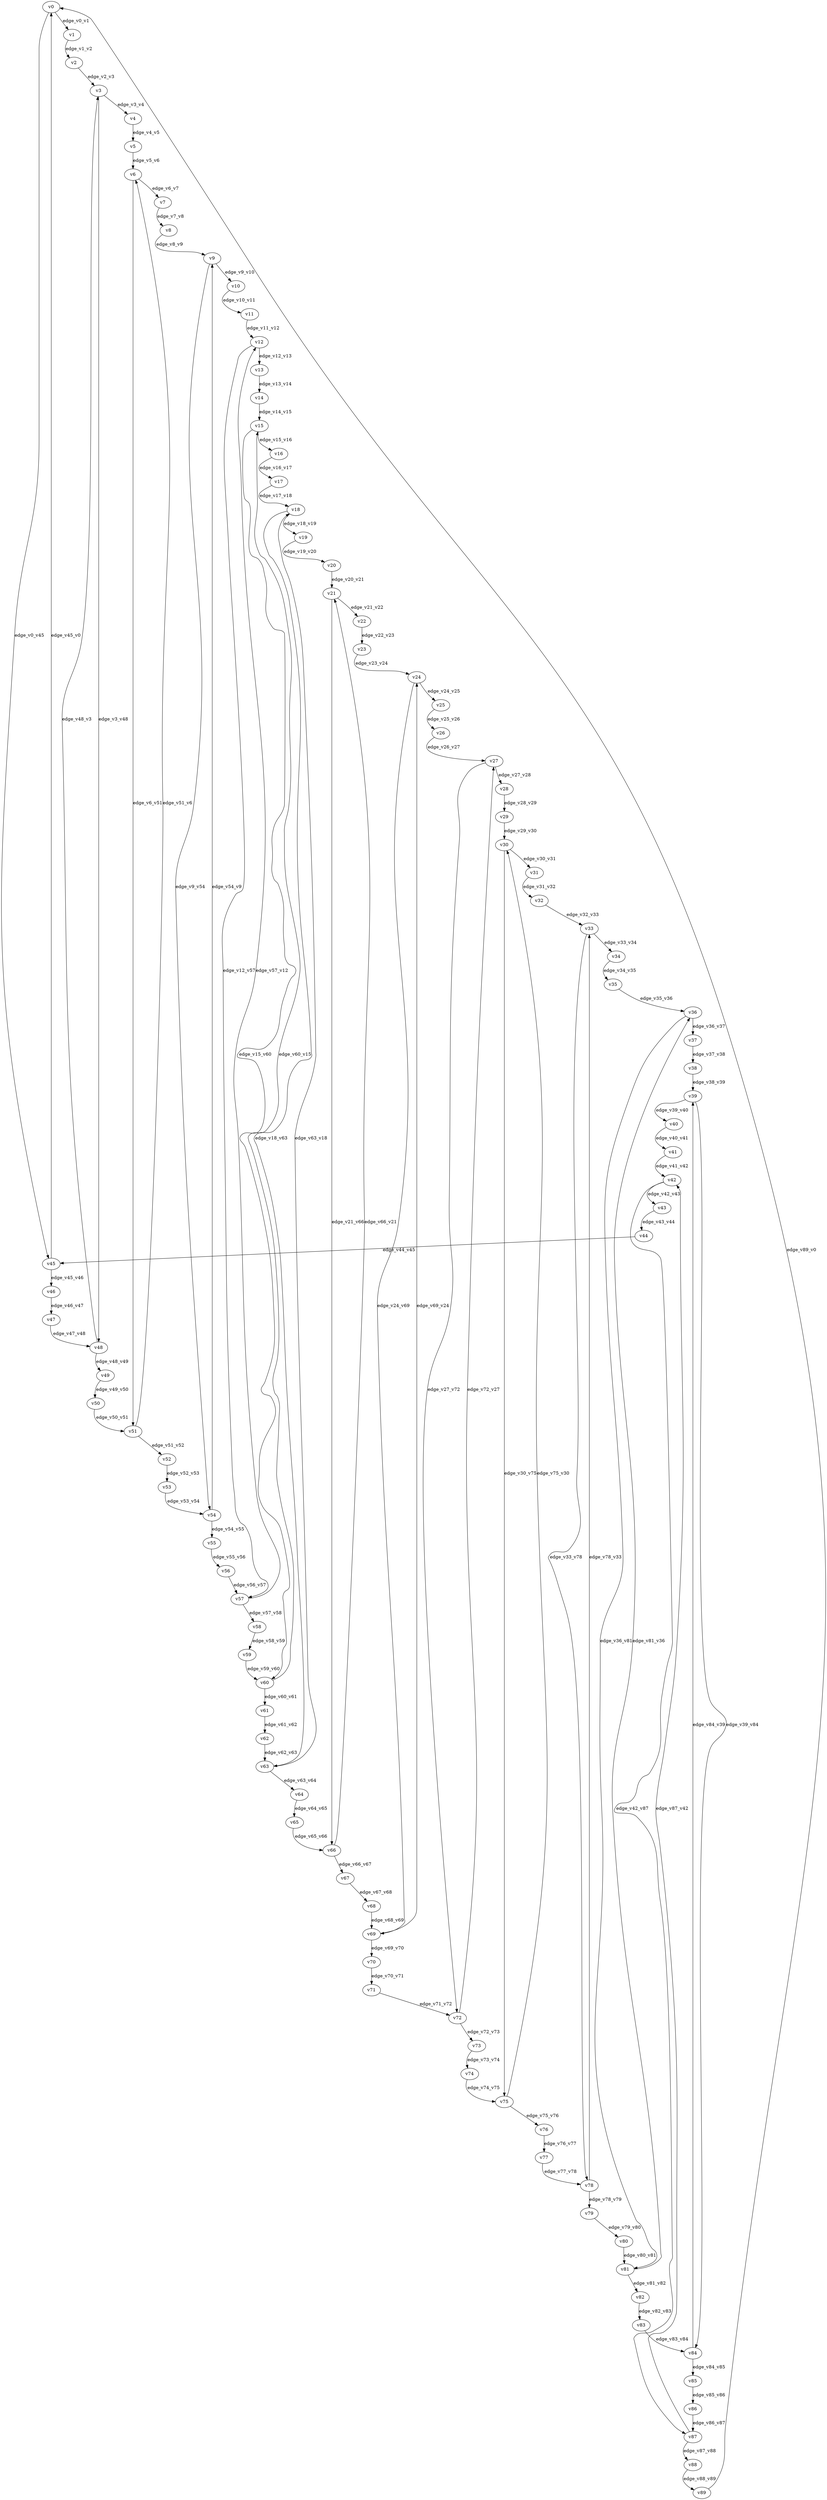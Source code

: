 digraph test121 {
    // Discounted game test case
    // Vertex properties: name [player=X]
    // Edge properties: [weight=Y, discount=Z]

    v0 [name="v0", player=0];
    v1 [name="v1", player=1];
    v2 [name="v2", player=0];
    v3 [name="v3", player=0];
    v4 [name="v4", player=1];
    v5 [name="v5", player=0];
    v6 [name="v6", player=0];
    v7 [name="v7", player=1];
    v8 [name="v8", player=0];
    v9 [name="v9", player=0];
    v10 [name="v10", player=1];
    v11 [name="v11", player=0];
    v12 [name="v12", player=0];
    v13 [name="v13", player=1];
    v14 [name="v14", player=0];
    v15 [name="v15", player=0];
    v16 [name="v16", player=1];
    v17 [name="v17", player=0];
    v18 [name="v18", player=0];
    v19 [name="v19", player=1];
    v20 [name="v20", player=0];
    v21 [name="v21", player=0];
    v22 [name="v22", player=1];
    v23 [name="v23", player=0];
    v24 [name="v24", player=0];
    v25 [name="v25", player=1];
    v26 [name="v26", player=0];
    v27 [name="v27", player=0];
    v28 [name="v28", player=1];
    v29 [name="v29", player=0];
    v30 [name="v30", player=0];
    v31 [name="v31", player=1];
    v32 [name="v32", player=0];
    v33 [name="v33", player=0];
    v34 [name="v34", player=1];
    v35 [name="v35", player=0];
    v36 [name="v36", player=0];
    v37 [name="v37", player=1];
    v38 [name="v38", player=0];
    v39 [name="v39", player=0];
    v40 [name="v40", player=1];
    v41 [name="v41", player=0];
    v42 [name="v42", player=0];
    v43 [name="v43", player=1];
    v44 [name="v44", player=0];
    v45 [name="v45", player=0];
    v46 [name="v46", player=1];
    v47 [name="v47", player=0];
    v48 [name="v48", player=0];
    v49 [name="v49", player=1];
    v50 [name="v50", player=0];
    v51 [name="v51", player=0];
    v52 [name="v52", player=1];
    v53 [name="v53", player=0];
    v54 [name="v54", player=0];
    v55 [name="v55", player=1];
    v56 [name="v56", player=0];
    v57 [name="v57", player=0];
    v58 [name="v58", player=1];
    v59 [name="v59", player=0];
    v60 [name="v60", player=0];
    v61 [name="v61", player=1];
    v62 [name="v62", player=0];
    v63 [name="v63", player=0];
    v64 [name="v64", player=1];
    v65 [name="v65", player=0];
    v66 [name="v66", player=0];
    v67 [name="v67", player=1];
    v68 [name="v68", player=0];
    v69 [name="v69", player=0];
    v70 [name="v70", player=1];
    v71 [name="v71", player=0];
    v72 [name="v72", player=0];
    v73 [name="v73", player=1];
    v74 [name="v74", player=0];
    v75 [name="v75", player=0];
    v76 [name="v76", player=1];
    v77 [name="v77", player=0];
    v78 [name="v78", player=0];
    v79 [name="v79", player=1];
    v80 [name="v80", player=0];
    v81 [name="v81", player=0];
    v82 [name="v82", player=1];
    v83 [name="v83", player=0];
    v84 [name="v84", player=0];
    v85 [name="v85", player=1];
    v86 [name="v86", player=0];
    v87 [name="v87", player=0];
    v88 [name="v88", player=1];
    v89 [name="v89", player=0];

    v0 -> v1 [label="edge_v0_v1", weight=-7.00, discount=0.873];
    v0 -> v45 [label="edge_v0_v45", weight=-8.59, discount=0.873];
    v1 -> v2 [label="edge_v1_v2", weight=-4.50, discount=0.873];
    v2 -> v3 [label="edge_v2_v3", weight=-2.00, discount=0.873];
    v3 -> v4 [label="edge_v3_v4", weight=0.50, discount=0.873];
    v3 -> v48 [label="edge_v3_v48", weight=2.88, discount=0.873];
    v4 -> v5 [label="edge_v4_v5", weight=3.00, discount=0.873];
    v5 -> v6 [label="edge_v5_v6", weight=5.50, discount=0.873];
    v6 -> v7 [label="edge_v6_v7", weight=8.00, discount=0.873];
    v6 -> v51 [label="edge_v6_v51", weight=10.42, discount=0.873];
    v7 -> v8 [label="edge_v7_v8", weight=-9.50, discount=0.873];
    v8 -> v9 [label="edge_v8_v9", weight=-7.00, discount=0.873];
    v9 -> v10 [label="edge_v9_v10", weight=-4.50, discount=0.873];
    v9 -> v54 [label="edge_v9_v54", weight=-2.39, discount=0.873];
    v10 -> v11 [label="edge_v10_v11", weight=-2.00, discount=0.873];
    v11 -> v12 [label="edge_v11_v12", weight=0.50, discount=0.873];
    v12 -> v13 [label="edge_v12_v13", weight=3.00, discount=0.873];
    v12 -> v57 [label="edge_v12_v57", weight=-0.62, discount=0.873];
    v13 -> v14 [label="edge_v13_v14", weight=5.50, discount=0.873];
    v14 -> v15 [label="edge_v14_v15", weight=8.00, discount=0.873];
    v15 -> v16 [label="edge_v15_v16", weight=-9.50, discount=0.873];
    v15 -> v60 [label="edge_v15_v60", weight=-12.11, discount=0.873];
    v16 -> v17 [label="edge_v16_v17", weight=-7.00, discount=0.873];
    v17 -> v18 [label="edge_v17_v18", weight=-4.50, discount=0.873];
    v18 -> v19 [label="edge_v18_v19", weight=-2.00, discount=0.873];
    v18 -> v63 [label="edge_v18_v63", weight=-3.15, discount=0.873];
    v19 -> v20 [label="edge_v19_v20", weight=0.50, discount=0.873];
    v20 -> v21 [label="edge_v20_v21", weight=3.00, discount=0.873];
    v21 -> v22 [label="edge_v21_v22", weight=5.50, discount=0.873];
    v21 -> v66 [label="edge_v21_v66", weight=8.72, discount=0.873];
    v22 -> v23 [label="edge_v22_v23", weight=8.00, discount=0.873];
    v23 -> v24 [label="edge_v23_v24", weight=-9.50, discount=0.873];
    v24 -> v25 [label="edge_v24_v25", weight=-7.00, discount=0.873];
    v24 -> v69 [label="edge_v24_v69", weight=-4.84, discount=0.873];
    v25 -> v26 [label="edge_v25_v26", weight=-4.50, discount=0.873];
    v26 -> v27 [label="edge_v26_v27", weight=-2.00, discount=0.873];
    v27 -> v28 [label="edge_v27_v28", weight=0.50, discount=0.873];
    v27 -> v72 [label="edge_v27_v72", weight=-0.31, discount=0.873];
    v28 -> v29 [label="edge_v28_v29", weight=3.00, discount=0.873];
    v29 -> v30 [label="edge_v29_v30", weight=5.50, discount=0.873];
    v30 -> v31 [label="edge_v30_v31", weight=8.00, discount=0.873];
    v30 -> v75 [label="edge_v30_v75", weight=11.37, discount=0.873];
    v31 -> v32 [label="edge_v31_v32", weight=-9.50, discount=0.873];
    v32 -> v33 [label="edge_v32_v33", weight=-7.00, discount=0.873];
    v33 -> v34 [label="edge_v33_v34", weight=-4.50, discount=0.873];
    v33 -> v78 [label="edge_v33_v78", weight=-2.42, discount=0.873];
    v34 -> v35 [label="edge_v34_v35", weight=-2.00, discount=0.873];
    v35 -> v36 [label="edge_v35_v36", weight=0.50, discount=0.873];
    v36 -> v37 [label="edge_v36_v37", weight=3.00, discount=0.873];
    v36 -> v81 [label="edge_v36_v81", weight=0.59, discount=0.873];
    v37 -> v38 [label="edge_v37_v38", weight=5.50, discount=0.873];
    v38 -> v39 [label="edge_v38_v39", weight=8.00, discount=0.873];
    v39 -> v40 [label="edge_v39_v40", weight=-9.50, discount=0.873];
    v39 -> v84 [label="edge_v39_v84", weight=-8.30, discount=0.873];
    v40 -> v41 [label="edge_v40_v41", weight=-7.00, discount=0.873];
    v41 -> v42 [label="edge_v41_v42", weight=-4.50, discount=0.873];
    v42 -> v43 [label="edge_v42_v43", weight=-2.00, discount=0.873];
    v42 -> v87 [label="edge_v42_v87", weight=-4.11, discount=0.873];
    v43 -> v44 [label="edge_v43_v44", weight=0.50, discount=0.873];
    v44 -> v45 [label="edge_v44_v45", weight=3.00, discount=0.873];
    v45 -> v46 [label="edge_v45_v46", weight=5.50, discount=0.873];
    v45 -> v0 [label="edge_v45_v0", weight=5.53, discount=0.873];
    v46 -> v47 [label="edge_v46_v47", weight=8.00, discount=0.873];
    v47 -> v48 [label="edge_v47_v48", weight=-9.50, discount=0.873];
    v48 -> v49 [label="edge_v48_v49", weight=-7.00, discount=0.873];
    v48 -> v3 [label="edge_v48_v3", weight=-10.21, discount=0.873];
    v49 -> v50 [label="edge_v49_v50", weight=-4.50, discount=0.873];
    v50 -> v51 [label="edge_v50_v51", weight=-2.00, discount=0.873];
    v51 -> v52 [label="edge_v51_v52", weight=0.50, discount=0.873];
    v51 -> v6 [label="edge_v51_v6", weight=-0.37, discount=0.873];
    v52 -> v53 [label="edge_v52_v53", weight=3.00, discount=0.873];
    v53 -> v54 [label="edge_v53_v54", weight=5.50, discount=0.873];
    v54 -> v55 [label="edge_v54_v55", weight=8.00, discount=0.873];
    v54 -> v9 [label="edge_v54_v9", weight=5.93, discount=0.873];
    v55 -> v56 [label="edge_v55_v56", weight=-9.50, discount=0.873];
    v56 -> v57 [label="edge_v56_v57", weight=-7.00, discount=0.873];
    v57 -> v58 [label="edge_v57_v58", weight=-4.50, discount=0.873];
    v57 -> v12 [label="edge_v57_v12", weight=-7.46, discount=0.873];
    v58 -> v59 [label="edge_v58_v59", weight=-2.00, discount=0.873];
    v59 -> v60 [label="edge_v59_v60", weight=0.50, discount=0.873];
    v60 -> v61 [label="edge_v60_v61", weight=3.00, discount=0.873];
    v60 -> v15 [label="edge_v60_v15", weight=0.14, discount=0.873];
    v61 -> v62 [label="edge_v61_v62", weight=5.50, discount=0.873];
    v62 -> v63 [label="edge_v62_v63", weight=8.00, discount=0.873];
    v63 -> v64 [label="edge_v63_v64", weight=-9.50, discount=0.873];
    v63 -> v18 [label="edge_v63_v18", weight=-12.57, discount=0.873];
    v64 -> v65 [label="edge_v64_v65", weight=-7.00, discount=0.873];
    v65 -> v66 [label="edge_v65_v66", weight=-4.50, discount=0.873];
    v66 -> v67 [label="edge_v66_v67", weight=-2.00, discount=0.873];
    v66 -> v21 [label="edge_v66_v21", weight=-0.40, discount=0.873];
    v67 -> v68 [label="edge_v67_v68", weight=0.50, discount=0.873];
    v68 -> v69 [label="edge_v68_v69", weight=3.00, discount=0.873];
    v69 -> v70 [label="edge_v69_v70", weight=5.50, discount=0.873];
    v69 -> v24 [label="edge_v69_v24", weight=2.79, discount=0.873];
    v70 -> v71 [label="edge_v70_v71", weight=8.00, discount=0.873];
    v71 -> v72 [label="edge_v71_v72", weight=-9.50, discount=0.873];
    v72 -> v73 [label="edge_v72_v73", weight=-7.00, discount=0.873];
    v72 -> v27 [label="edge_v72_v27", weight=-5.24, discount=0.873];
    v73 -> v74 [label="edge_v73_v74", weight=-4.50, discount=0.873];
    v74 -> v75 [label="edge_v74_v75", weight=-2.00, discount=0.873];
    v75 -> v76 [label="edge_v75_v76", weight=0.50, discount=0.873];
    v75 -> v30 [label="edge_v75_v30", weight=-2.78, discount=0.873];
    v76 -> v77 [label="edge_v76_v77", weight=3.00, discount=0.873];
    v77 -> v78 [label="edge_v77_v78", weight=5.50, discount=0.873];
    v78 -> v79 [label="edge_v78_v79", weight=8.00, discount=0.873];
    v78 -> v33 [label="edge_v78_v33", weight=8.19, discount=0.873];
    v79 -> v80 [label="edge_v79_v80", weight=-9.50, discount=0.873];
    v80 -> v81 [label="edge_v80_v81", weight=-7.00, discount=0.873];
    v81 -> v82 [label="edge_v81_v82", weight=-4.50, discount=0.873];
    v81 -> v36 [label="edge_v81_v36", weight=-8.28, discount=0.873];
    v82 -> v83 [label="edge_v82_v83", weight=-2.00, discount=0.873];
    v83 -> v84 [label="edge_v83_v84", weight=0.50, discount=0.873];
    v84 -> v85 [label="edge_v84_v85", weight=3.00, discount=0.873];
    v84 -> v39 [label="edge_v84_v39", weight=6.20, discount=0.873];
    v85 -> v86 [label="edge_v85_v86", weight=5.50, discount=0.873];
    v86 -> v87 [label="edge_v86_v87", weight=8.00, discount=0.873];
    v87 -> v88 [label="edge_v87_v88", weight=-9.50, discount=0.873];
    v87 -> v42 [label="edge_v87_v42", weight=-9.16, discount=0.873];
    v88 -> v89 [label="edge_v88_v89", weight=-7.00, discount=0.873];
    v89 -> v0 [label="edge_v89_v0", weight=-4.50, discount=0.873];
}
